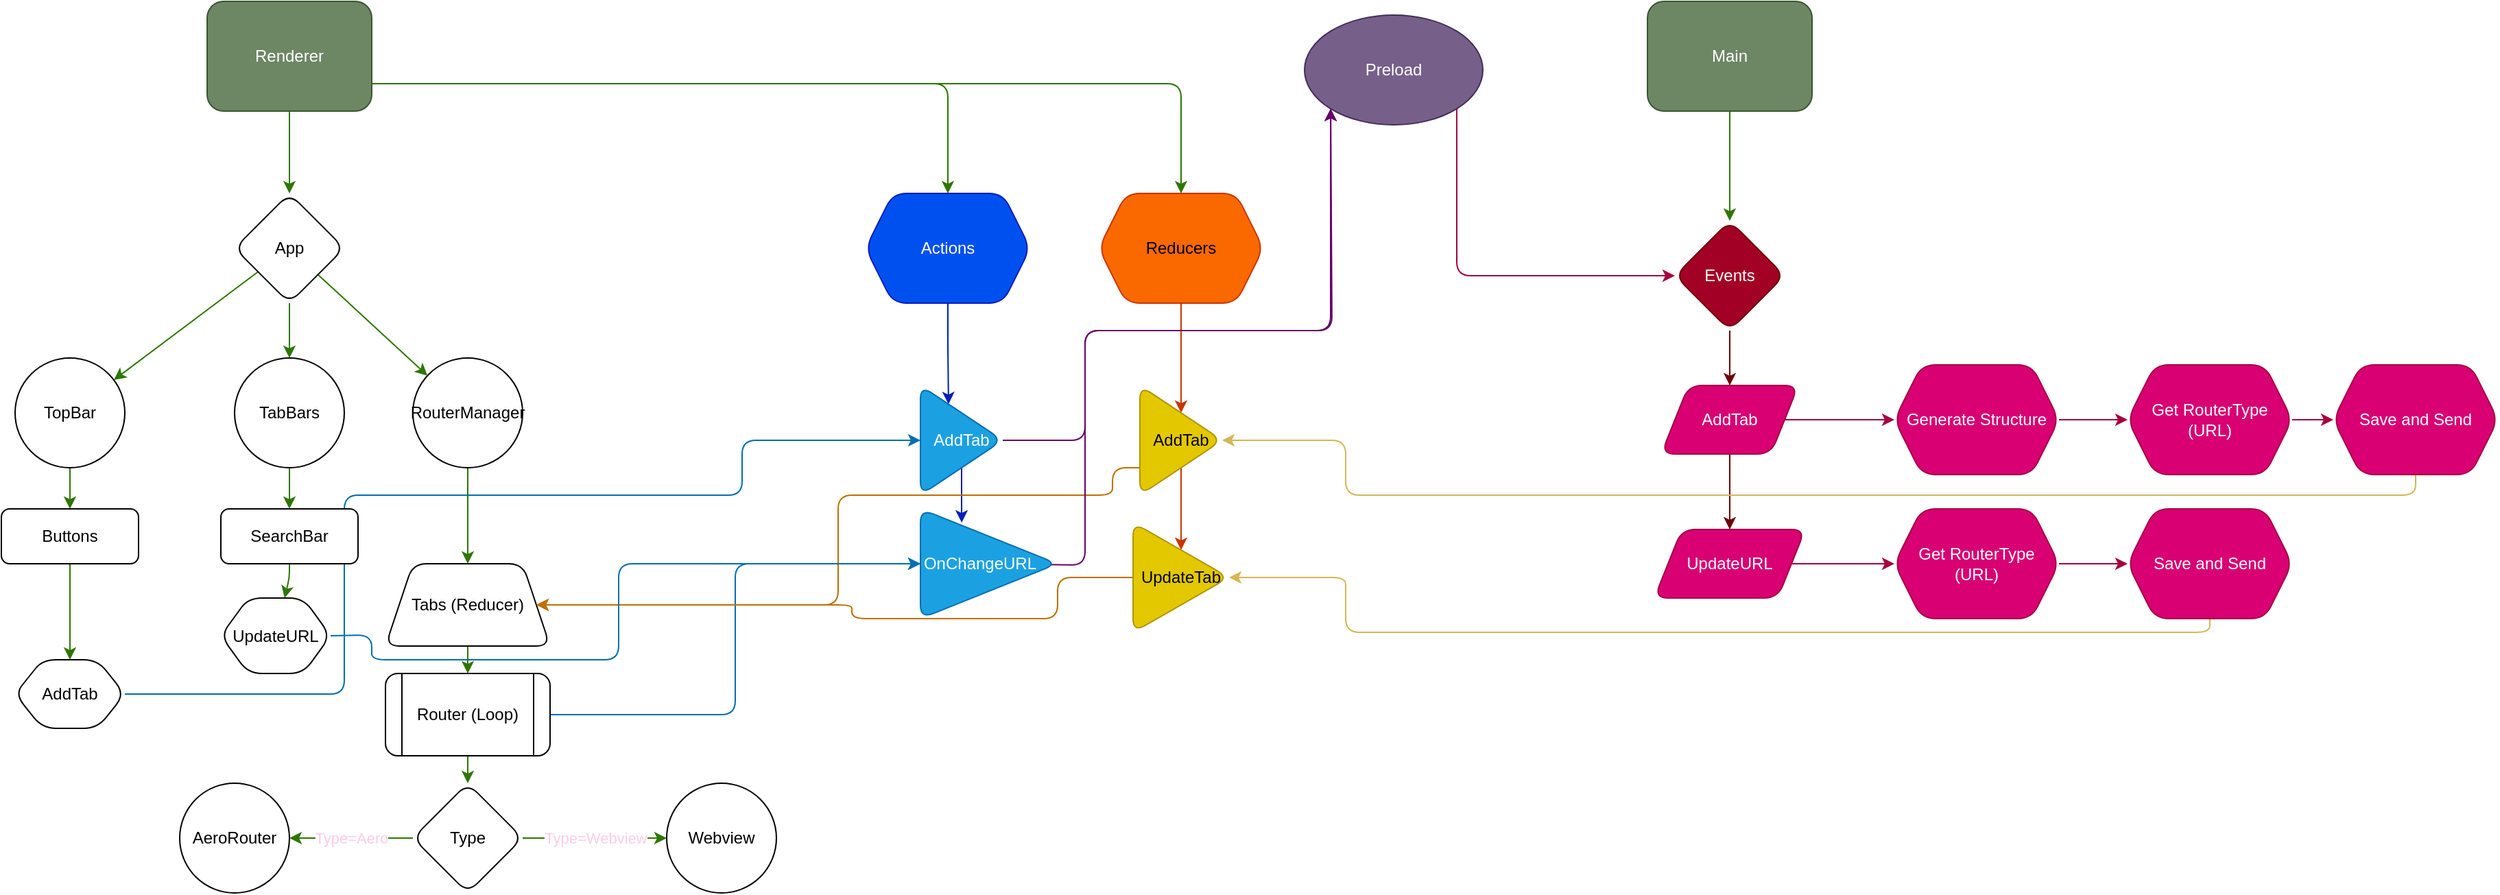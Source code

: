 <mxfile>
    <diagram id="pWFwlJ958g1Dr5NOl4Sy" name="Page-1">
        <mxGraphModel dx="1432" dy="714" grid="1" gridSize="10" guides="1" tooltips="1" connect="1" arrows="1" fold="1" page="1" pageScale="1" pageWidth="1200" pageHeight="1920" background="none" math="0" shadow="0">
            <root>
                <mxCell id="0"/>
                <mxCell id="1" parent="0"/>
                <mxCell id="9" value="" style="edgeStyle=none;html=1;rounded=1;fillColor=#60a917;strokeColor=#2D7600;" parent="1" source="2" target="8" edge="1">
                    <mxGeometry relative="1" as="geometry"/>
                </mxCell>
                <mxCell id="24" style="edgeStyle=none;html=1;entryX=0.5;entryY=0;entryDx=0;entryDy=0;fillColor=#60a917;strokeColor=#2D7600;exitX=1;exitY=0.75;exitDx=0;exitDy=0;" parent="1" source="2" target="21" edge="1">
                    <mxGeometry relative="1" as="geometry">
                        <mxPoint x="690" y="160" as="sourcePoint"/>
                        <Array as="points">
                            <mxPoint x="820" y="130"/>
                            <mxPoint x="970" y="130"/>
                            <mxPoint x="1110" y="130"/>
                        </Array>
                    </mxGeometry>
                </mxCell>
                <mxCell id="2" value="Renderer" style="whiteSpace=wrap;html=1;rounded=1;fillColor=#6d8764;fontColor=#ffffff;strokeColor=#3A5431;" parent="1" vertex="1">
                    <mxGeometry x="570" y="70" width="120" height="80" as="geometry"/>
                </mxCell>
                <mxCell id="26" value="" style="edgeStyle=none;html=1;fillColor=#60a917;strokeColor=#2D7600;" parent="1" source="4" target="25" edge="1">
                    <mxGeometry relative="1" as="geometry"/>
                </mxCell>
                <mxCell id="4" value="Main" style="whiteSpace=wrap;html=1;rounded=1;fillColor=#6d8764;fontColor=#ffffff;strokeColor=#3A5431;" parent="1" vertex="1">
                    <mxGeometry x="1620" y="70" width="120" height="80" as="geometry"/>
                </mxCell>
                <mxCell id="43" style="edgeStyle=none;html=1;exitX=1;exitY=1;exitDx=0;exitDy=0;entryX=0;entryY=0.5;entryDx=0;entryDy=0;fillColor=#d80073;strokeColor=#A50040;" parent="1" source="5" target="25" edge="1">
                    <mxGeometry relative="1" as="geometry">
                        <Array as="points">
                            <mxPoint x="1481" y="270"/>
                        </Array>
                    </mxGeometry>
                </mxCell>
                <mxCell id="5" value="Preload" style="ellipse;whiteSpace=wrap;html=1;rounded=1;fillColor=#76608a;fontColor=#ffffff;strokeColor=#432D57;" parent="1" vertex="1">
                    <mxGeometry x="1370" y="80" width="130" height="80" as="geometry"/>
                </mxCell>
                <mxCell id="11" value="" style="edgeStyle=none;html=1;rounded=1;fillColor=#60a917;strokeColor=#2D7600;" parent="1" source="8" target="10" edge="1">
                    <mxGeometry relative="1" as="geometry"/>
                </mxCell>
                <mxCell id="13" value="" style="edgeStyle=none;html=1;rounded=1;fillColor=#60a917;strokeColor=#2D7600;" parent="1" source="8" target="12" edge="1">
                    <mxGeometry relative="1" as="geometry"/>
                </mxCell>
                <mxCell id="15" value="" style="edgeStyle=none;html=1;rounded=1;fillColor=#60a917;strokeColor=#2D7600;" parent="1" source="8" target="14" edge="1">
                    <mxGeometry relative="1" as="geometry"/>
                </mxCell>
                <mxCell id="20" value="" style="edgeStyle=none;html=1;exitX=1;exitY=0.75;exitDx=0;exitDy=0;fillColor=#60a917;strokeColor=#2D7600;" parent="1" source="2" target="19" edge="1">
                    <mxGeometry relative="1" as="geometry">
                        <Array as="points">
                            <mxPoint x="880" y="130"/>
                            <mxPoint x="1080" y="130"/>
                            <mxPoint x="1280" y="130"/>
                        </Array>
                    </mxGeometry>
                </mxCell>
                <mxCell id="8" value="App" style="rhombus;whiteSpace=wrap;html=1;rounded=1;" parent="1" vertex="1">
                    <mxGeometry x="590" y="210" width="80" height="80" as="geometry"/>
                </mxCell>
                <mxCell id="18" value="" style="edgeStyle=none;html=1;fillColor=#60a917;strokeColor=#2D7600;" parent="1" source="10" target="17" edge="1">
                    <mxGeometry relative="1" as="geometry"/>
                </mxCell>
                <mxCell id="10" value="RouterManager" style="ellipse;whiteSpace=wrap;html=1;rounded=1;" parent="1" vertex="1">
                    <mxGeometry x="720" y="330" width="80" height="80" as="geometry"/>
                </mxCell>
                <mxCell id="28" value="" style="edgeStyle=none;html=1;fillColor=#60a917;strokeColor=#2D7600;" parent="1" source="12" target="27" edge="1">
                    <mxGeometry relative="1" as="geometry"/>
                </mxCell>
                <mxCell id="12" value="TopBar" style="ellipse;whiteSpace=wrap;html=1;rounded=1;" parent="1" vertex="1">
                    <mxGeometry x="430" y="330" width="80" height="80" as="geometry"/>
                </mxCell>
                <mxCell id="131" style="edgeStyle=none;rounded=1;jumpStyle=none;html=1;exitX=0.5;exitY=1;exitDx=0;exitDy=0;entryX=0.5;entryY=0;entryDx=0;entryDy=0;strokeColor=#2D7600;fontFamily=Helvetica;fontColor=#FFCCE6;startArrow=none;startFill=0;elbow=vertical;fillColor=#60a917;" edge="1" parent="1" source="14" target="126">
                    <mxGeometry relative="1" as="geometry"/>
                </mxCell>
                <mxCell id="14" value="TabBars" style="ellipse;whiteSpace=wrap;html=1;rounded=1;" parent="1" vertex="1">
                    <mxGeometry x="590" y="330" width="80" height="80" as="geometry"/>
                </mxCell>
                <mxCell id="82" value="" style="edgeStyle=none;html=1;fillColor=#60a917;strokeColor=#2D7600;" edge="1" parent="1" source="17" target="81">
                    <mxGeometry relative="1" as="geometry"/>
                </mxCell>
                <mxCell id="17" value="Tabs (Reducer)" style="shape=trapezoid;perimeter=trapezoidPerimeter;whiteSpace=wrap;html=1;fixedSize=1;rounded=1;" parent="1" vertex="1">
                    <mxGeometry x="700" y="480" width="120" height="60" as="geometry"/>
                </mxCell>
                <mxCell id="98" value="" style="edgeStyle=none;html=1;fillColor=#fa6800;strokeColor=#C73500;" edge="1" parent="1" source="19" target="33">
                    <mxGeometry relative="1" as="geometry"/>
                </mxCell>
                <mxCell id="19" value="Reducers" style="shape=hexagon;perimeter=hexagonPerimeter2;whiteSpace=wrap;html=1;fixedSize=1;rounded=1;fillColor=#fa6800;fontColor=#000000;strokeColor=#C73500;" parent="1" vertex="1">
                    <mxGeometry x="1220" y="210" width="120" height="80" as="geometry"/>
                </mxCell>
                <mxCell id="119" style="edgeStyle=orthogonalEdgeStyle;rounded=1;jumpStyle=none;html=1;exitX=0.5;exitY=1;exitDx=0;exitDy=0;entryX=0.341;entryY=0.171;entryDx=0;entryDy=0;entryPerimeter=0;strokeColor=#001DBC;fontFamily=Helvetica;fontColor=#FFCCE6;startArrow=none;startFill=0;elbow=vertical;fillColor=#0050ef;" edge="1" parent="1" source="21" target="31">
                    <mxGeometry relative="1" as="geometry"/>
                </mxCell>
                <mxCell id="21" value="Actions" style="shape=hexagon;perimeter=hexagonPerimeter2;whiteSpace=wrap;html=1;fixedSize=1;rounded=1;fillColor=#0050ef;fontColor=#ffffff;strokeColor=#001DBC;" parent="1" vertex="1">
                    <mxGeometry x="1050" y="210" width="120" height="80" as="geometry"/>
                </mxCell>
                <mxCell id="39" value="" style="edgeStyle=none;html=1;fillColor=#a20025;strokeColor=#6F0000;" parent="1" source="25" target="38" edge="1">
                    <mxGeometry relative="1" as="geometry"/>
                </mxCell>
                <mxCell id="25" value="Events" style="rhombus;whiteSpace=wrap;html=1;rounded=1;fillColor=#a20025;fontColor=#ffffff;strokeColor=#6F0000;" parent="1" vertex="1">
                    <mxGeometry x="1640" y="230" width="80" height="80" as="geometry"/>
                </mxCell>
                <mxCell id="30" value="" style="edgeStyle=none;html=1;fillColor=#60a917;strokeColor=#2D7600;" parent="1" source="27" target="29" edge="1">
                    <mxGeometry relative="1" as="geometry"/>
                </mxCell>
                <mxCell id="27" value="Buttons" style="rounded=1;whiteSpace=wrap;html=1;" parent="1" vertex="1">
                    <mxGeometry x="420" y="440" width="100" height="40" as="geometry"/>
                </mxCell>
                <mxCell id="35" style="edgeStyle=none;html=1;exitX=1;exitY=0.5;exitDx=0;exitDy=0;entryX=0;entryY=0.5;entryDx=0;entryDy=0;fillColor=#1ba1e2;strokeColor=#006EAF;" parent="1" source="29" target="31" edge="1">
                    <mxGeometry relative="1" as="geometry">
                        <mxPoint x="670" y="430" as="targetPoint"/>
                        <Array as="points">
                            <mxPoint x="670" y="575"/>
                            <mxPoint x="670" y="430"/>
                            <mxPoint x="830" y="430"/>
                            <mxPoint x="960" y="430"/>
                            <mxPoint x="960" y="390"/>
                        </Array>
                    </mxGeometry>
                </mxCell>
                <mxCell id="29" value="AddTab" style="shape=hexagon;perimeter=hexagonPerimeter2;whiteSpace=wrap;html=1;fixedSize=1;rounded=1;" parent="1" vertex="1">
                    <mxGeometry x="430" y="550" width="80" height="50" as="geometry"/>
                </mxCell>
                <mxCell id="42" style="edgeStyle=none;html=1;exitX=1;exitY=0.5;exitDx=0;exitDy=0;entryX=0;entryY=1;entryDx=0;entryDy=0;fillColor=#76608a;strokeColor=#660066;" parent="1" source="31" target="5" edge="1">
                    <mxGeometry relative="1" as="geometry">
                        <Array as="points">
                            <mxPoint x="1210" y="390"/>
                            <mxPoint x="1210" y="310"/>
                            <mxPoint x="1389" y="310"/>
                        </Array>
                    </mxGeometry>
                </mxCell>
                <mxCell id="118" style="edgeStyle=orthogonalEdgeStyle;rounded=1;jumpStyle=none;html=1;exitX=0.5;exitY=1;exitDx=0;exitDy=0;entryX=0.301;entryY=0.125;entryDx=0;entryDy=0;entryPerimeter=0;strokeColor=#001DBC;fontFamily=Helvetica;fontColor=#FFCCE6;startArrow=none;startFill=0;elbow=vertical;fillColor=#0050ef;" edge="1" parent="1" source="31" target="115">
                    <mxGeometry relative="1" as="geometry"/>
                </mxCell>
                <mxCell id="31" value="AddTab" style="triangle;whiteSpace=wrap;html=1;rounded=1;rotation=0;fillColor=#1ba1e2;fontColor=#ffffff;strokeColor=#006EAF;" parent="1" vertex="1">
                    <mxGeometry x="1090" y="350" width="60" height="80" as="geometry"/>
                </mxCell>
                <mxCell id="41" style="edgeStyle=none;html=1;exitX=0;exitY=0.75;exitDx=0;exitDy=0;entryX=1;entryY=0.5;entryDx=0;entryDy=0;fillColor=#f0a30a;strokeColor=#BD7000;" parent="1" source="33" target="17" edge="1">
                    <mxGeometry relative="1" as="geometry">
                        <Array as="points">
                            <mxPoint x="1230" y="410"/>
                            <mxPoint x="1230" y="430"/>
                            <mxPoint x="1030" y="430"/>
                            <mxPoint x="1030" y="510"/>
                        </Array>
                    </mxGeometry>
                </mxCell>
                <mxCell id="97" value="" style="edgeStyle=none;html=1;fillColor=#fa6800;strokeColor=#C73500;" edge="1" parent="1" source="33" target="93">
                    <mxGeometry relative="1" as="geometry"/>
                </mxCell>
                <mxCell id="33" value="AddTab" style="triangle;whiteSpace=wrap;html=1;rounded=1;rotation=0;fillColor=#e3c800;fontColor=#000000;strokeColor=#B09500;" parent="1" vertex="1">
                    <mxGeometry x="1250" y="350" width="60" height="80" as="geometry"/>
                </mxCell>
                <mxCell id="46" value="" style="edgeStyle=none;html=1;fillColor=#d80073;strokeColor=#A50040;" parent="1" source="38" target="45" edge="1">
                    <mxGeometry relative="1" as="geometry"/>
                </mxCell>
                <mxCell id="85" value="" style="edgeStyle=none;html=1;fillColor=#a20025;strokeColor=#6F0000;" edge="1" parent="1" source="38" target="84">
                    <mxGeometry relative="1" as="geometry"/>
                </mxCell>
                <mxCell id="38" value="AddTab" style="shape=parallelogram;perimeter=parallelogramPerimeter;whiteSpace=wrap;html=1;fixedSize=1;rounded=1;fillColor=#d80073;fontColor=#ffffff;strokeColor=#A50040;" parent="1" vertex="1">
                    <mxGeometry x="1630" y="350" width="100" height="50" as="geometry"/>
                </mxCell>
                <mxCell id="48" value="" style="edgeStyle=none;html=1;fillColor=#d80073;strokeColor=#A50040;" parent="1" source="45" target="47" edge="1">
                    <mxGeometry relative="1" as="geometry"/>
                </mxCell>
                <mxCell id="45" value="Generate Structure" style="shape=hexagon;perimeter=hexagonPerimeter2;whiteSpace=wrap;html=1;fixedSize=1;fillColor=#d80073;strokeColor=#A50040;fontColor=#ffffff;rounded=1;" parent="1" vertex="1">
                    <mxGeometry x="1800" y="335" width="120" height="80" as="geometry"/>
                </mxCell>
                <mxCell id="51" value="" style="edgeStyle=none;html=1;fillColor=#d80073;strokeColor=#A50040;" parent="1" source="47" target="50" edge="1">
                    <mxGeometry relative="1" as="geometry"/>
                </mxCell>
                <mxCell id="47" value="Get RouterType (URL)" style="shape=hexagon;perimeter=hexagonPerimeter2;whiteSpace=wrap;html=1;fixedSize=1;fillColor=#d80073;strokeColor=#A50040;fontColor=#ffffff;rounded=1;" parent="1" vertex="1">
                    <mxGeometry x="1970" y="335" width="120" height="80" as="geometry"/>
                </mxCell>
                <mxCell id="52" style="edgeStyle=none;html=1;exitX=0.5;exitY=1;exitDx=0;exitDy=0;fillColor=#fff2cc;strokeColor=#d6b656;entryX=1;entryY=0.5;entryDx=0;entryDy=0;" parent="1" source="50" target="33" edge="1">
                    <mxGeometry relative="1" as="geometry">
                        <Array as="points">
                            <mxPoint x="2180" y="430"/>
                            <mxPoint x="1910" y="430"/>
                            <mxPoint x="1400" y="430"/>
                            <mxPoint x="1400" y="390"/>
                            <mxPoint x="1350" y="390"/>
                        </Array>
                    </mxGeometry>
                </mxCell>
                <mxCell id="50" value="Save and Send" style="shape=hexagon;perimeter=hexagonPerimeter2;whiteSpace=wrap;html=1;fixedSize=1;fillColor=#d80073;strokeColor=#A50040;fontColor=#ffffff;rounded=1;" parent="1" vertex="1">
                    <mxGeometry x="2120" y="335" width="120" height="80" as="geometry"/>
                </mxCell>
                <mxCell id="104" value="" style="edgeStyle=none;html=1;fillColor=#60a917;strokeColor=#2D7600;" edge="1" parent="1" source="81" target="103">
                    <mxGeometry relative="1" as="geometry"/>
                </mxCell>
                <mxCell id="120" style="edgeStyle=orthogonalEdgeStyle;rounded=1;jumpStyle=none;html=1;exitX=1;exitY=0.5;exitDx=0;exitDy=0;entryX=0;entryY=0.5;entryDx=0;entryDy=0;strokeColor=#006EAF;fontFamily=Helvetica;fontColor=#FFCCE6;startArrow=none;startFill=0;elbow=vertical;fillColor=#1ba1e2;" edge="1" parent="1" source="81" target="115">
                    <mxGeometry relative="1" as="geometry"/>
                </mxCell>
                <mxCell id="81" value="Router (Loop)" style="shape=process;whiteSpace=wrap;html=1;backgroundOutline=1;rounded=1;" vertex="1" parent="1">
                    <mxGeometry x="700" y="560" width="120" height="60" as="geometry"/>
                </mxCell>
                <mxCell id="92" value="" style="edgeStyle=none;html=1;fillColor=#d80073;strokeColor=#A50040;" edge="1" parent="1" source="84" target="88">
                    <mxGeometry relative="1" as="geometry"/>
                </mxCell>
                <mxCell id="84" value="UpdateURL" style="shape=parallelogram;perimeter=parallelogramPerimeter;whiteSpace=wrap;html=1;fixedSize=1;fillColor=#d80073;strokeColor=#A50040;fontColor=#ffffff;rounded=1;" vertex="1" parent="1">
                    <mxGeometry x="1625" y="455" width="110" height="50" as="geometry"/>
                </mxCell>
                <mxCell id="91" value="" style="edgeStyle=none;html=1;fillColor=#d80073;strokeColor=#A50040;" edge="1" parent="1" source="88" target="89">
                    <mxGeometry relative="1" as="geometry"/>
                </mxCell>
                <mxCell id="88" value="Get RouterType (URL)" style="shape=hexagon;perimeter=hexagonPerimeter2;whiteSpace=wrap;html=1;fixedSize=1;fillColor=#d80073;strokeColor=#A50040;fontColor=#ffffff;rounded=1;" vertex="1" parent="1">
                    <mxGeometry x="1800" y="440" width="120" height="80" as="geometry"/>
                </mxCell>
                <mxCell id="99" style="edgeStyle=none;html=1;exitX=0.5;exitY=1;exitDx=0;exitDy=0;entryX=1;entryY=0.5;entryDx=0;entryDy=0;strokeColor=#D6B656;" edge="1" parent="1" source="89" target="93">
                    <mxGeometry relative="1" as="geometry">
                        <Array as="points">
                            <mxPoint x="2030" y="530"/>
                            <mxPoint x="1760" y="530"/>
                            <mxPoint x="1400" y="530"/>
                            <mxPoint x="1400" y="510"/>
                            <mxPoint x="1400" y="490"/>
                        </Array>
                    </mxGeometry>
                </mxCell>
                <mxCell id="89" value="Save and Send" style="shape=hexagon;perimeter=hexagonPerimeter2;whiteSpace=wrap;html=1;fixedSize=1;fillColor=#d80073;strokeColor=#A50040;fontColor=#ffffff;rounded=1;" vertex="1" parent="1">
                    <mxGeometry x="1970" y="440" width="120" height="80" as="geometry"/>
                </mxCell>
                <mxCell id="102" style="edgeStyle=none;html=1;exitX=0;exitY=0.5;exitDx=0;exitDy=0;entryX=1;entryY=0.5;entryDx=0;entryDy=0;strokeColor=#BD7000;" edge="1" parent="1" source="93" target="17">
                    <mxGeometry relative="1" as="geometry">
                        <Array as="points">
                            <mxPoint x="1190" y="490"/>
                            <mxPoint x="1190" y="520"/>
                            <mxPoint x="1110" y="520"/>
                            <mxPoint x="1040" y="520"/>
                            <mxPoint x="1040" y="510"/>
                        </Array>
                    </mxGeometry>
                </mxCell>
                <mxCell id="93" value="UpdateTab" style="triangle;whiteSpace=wrap;html=1;rounded=1;rotation=0;fillColor=#e3c800;fontColor=#000000;strokeColor=#B09500;" vertex="1" parent="1">
                    <mxGeometry x="1245" y="450" width="70" height="80" as="geometry"/>
                </mxCell>
                <mxCell id="108" value="" style="edgeStyle=none;html=1;fontFamily=Helvetica;fillColor=#60a917;strokeColor=#2D7600;" edge="1" parent="1" source="103" target="107">
                    <mxGeometry relative="1" as="geometry"/>
                </mxCell>
                <mxCell id="109" value="Type=Webview" style="edgeLabel;html=1;align=center;verticalAlign=middle;resizable=0;points=[];fontFamily=Helvetica;fontColor=#FFCCE6;" vertex="1" connectable="0" parent="108">
                    <mxGeometry relative="1" as="geometry">
                        <mxPoint as="offset"/>
                    </mxGeometry>
                </mxCell>
                <mxCell id="112" value="" style="edgeStyle=none;html=1;fontFamily=Helvetica;fillColor=#60a917;strokeColor=#2D7600;" edge="1" parent="1" source="103" target="111">
                    <mxGeometry relative="1" as="geometry"/>
                </mxCell>
                <mxCell id="114" value="Type=Aero" style="edgeLabel;html=1;align=center;verticalAlign=middle;resizable=0;points=[];fontFamily=Helvetica;fontColor=#FFCCE6;" vertex="1" connectable="0" parent="112">
                    <mxGeometry relative="1" as="geometry">
                        <mxPoint as="offset"/>
                    </mxGeometry>
                </mxCell>
                <mxCell id="103" value="Type" style="rhombus;whiteSpace=wrap;html=1;rounded=1;" vertex="1" parent="1">
                    <mxGeometry x="720" y="640" width="80" height="80" as="geometry"/>
                </mxCell>
                <mxCell id="107" value="Webview" style="ellipse;whiteSpace=wrap;html=1;rounded=1;" vertex="1" parent="1">
                    <mxGeometry x="905" y="640" width="80" height="80" as="geometry"/>
                </mxCell>
                <mxCell id="111" value="AeroRouter" style="ellipse;whiteSpace=wrap;html=1;rounded=1;" vertex="1" parent="1">
                    <mxGeometry x="550" y="640" width="80" height="80" as="geometry"/>
                </mxCell>
                <mxCell id="116" style="html=1;exitX=0.944;exitY=0.508;exitDx=0;exitDy=0;strokeColor=#660066;fontFamily=Helvetica;fontColor=#FFCCE6;startArrow=none;startFill=0;elbow=vertical;rounded=1;jumpStyle=none;exitPerimeter=0;entryX=0;entryY=1;entryDx=0;entryDy=0;" edge="1" parent="1" source="115" target="5">
                    <mxGeometry relative="1" as="geometry">
                        <mxPoint x="1390" y="160" as="targetPoint"/>
                        <Array as="points">
                            <mxPoint x="1210" y="481"/>
                            <mxPoint x="1210" y="310"/>
                            <mxPoint x="1390" y="310"/>
                        </Array>
                    </mxGeometry>
                </mxCell>
                <mxCell id="115" value="OnChangeURL" style="triangle;rounded=1;rotation=0;fillColor=#1ba1e2;fontColor=#ffffff;strokeColor=#006EAF;labelPosition=center;verticalLabelPosition=middle;align=center;verticalAlign=middle;whiteSpace=wrap;html=1;spacingTop=0;spacingLeft=-13;" vertex="1" parent="1">
                    <mxGeometry x="1090" y="440" width="100" height="80" as="geometry"/>
                </mxCell>
                <mxCell id="128" value="" style="edgeStyle=none;rounded=1;jumpStyle=none;html=1;strokeColor=#2D7600;fontFamily=Helvetica;fontColor=#FFCCE6;startArrow=none;startFill=0;elbow=vertical;fillColor=#60a917;" edge="1" parent="1" source="126" target="127">
                    <mxGeometry relative="1" as="geometry">
                        <Array as="points">
                            <mxPoint x="630" y="490"/>
                        </Array>
                    </mxGeometry>
                </mxCell>
                <mxCell id="126" value="SearchBar" style="rounded=1;whiteSpace=wrap;html=1;" vertex="1" parent="1">
                    <mxGeometry x="580" y="440" width="100" height="40" as="geometry"/>
                </mxCell>
                <mxCell id="132" style="edgeStyle=none;rounded=1;jumpStyle=none;html=1;exitX=1;exitY=0.5;exitDx=0;exitDy=0;strokeColor=#006EAF;fontFamily=Helvetica;fontColor=#FFCCE6;startArrow=none;startFill=0;elbow=vertical;fillColor=#1ba1e2;" edge="1" parent="1" source="127" target="115">
                    <mxGeometry relative="1" as="geometry">
                        <mxPoint x="710" y="460" as="targetPoint"/>
                        <Array as="points">
                            <mxPoint x="690" y="532"/>
                            <mxPoint x="690" y="550"/>
                            <mxPoint x="840" y="550"/>
                            <mxPoint x="870" y="550"/>
                            <mxPoint x="870" y="480"/>
                            <mxPoint x="900" y="480"/>
                            <mxPoint x="920" y="480"/>
                            <mxPoint x="950" y="480"/>
                            <mxPoint x="960" y="480"/>
                        </Array>
                    </mxGeometry>
                </mxCell>
                <mxCell id="127" value="UpdateURL" style="shape=hexagon;perimeter=hexagonPerimeter2;whiteSpace=wrap;html=1;fixedSize=1;rounded=1;" vertex="1" parent="1">
                    <mxGeometry x="580" y="505" width="80" height="55" as="geometry"/>
                </mxCell>
            </root>
        </mxGraphModel>
    </diagram>
</mxfile>